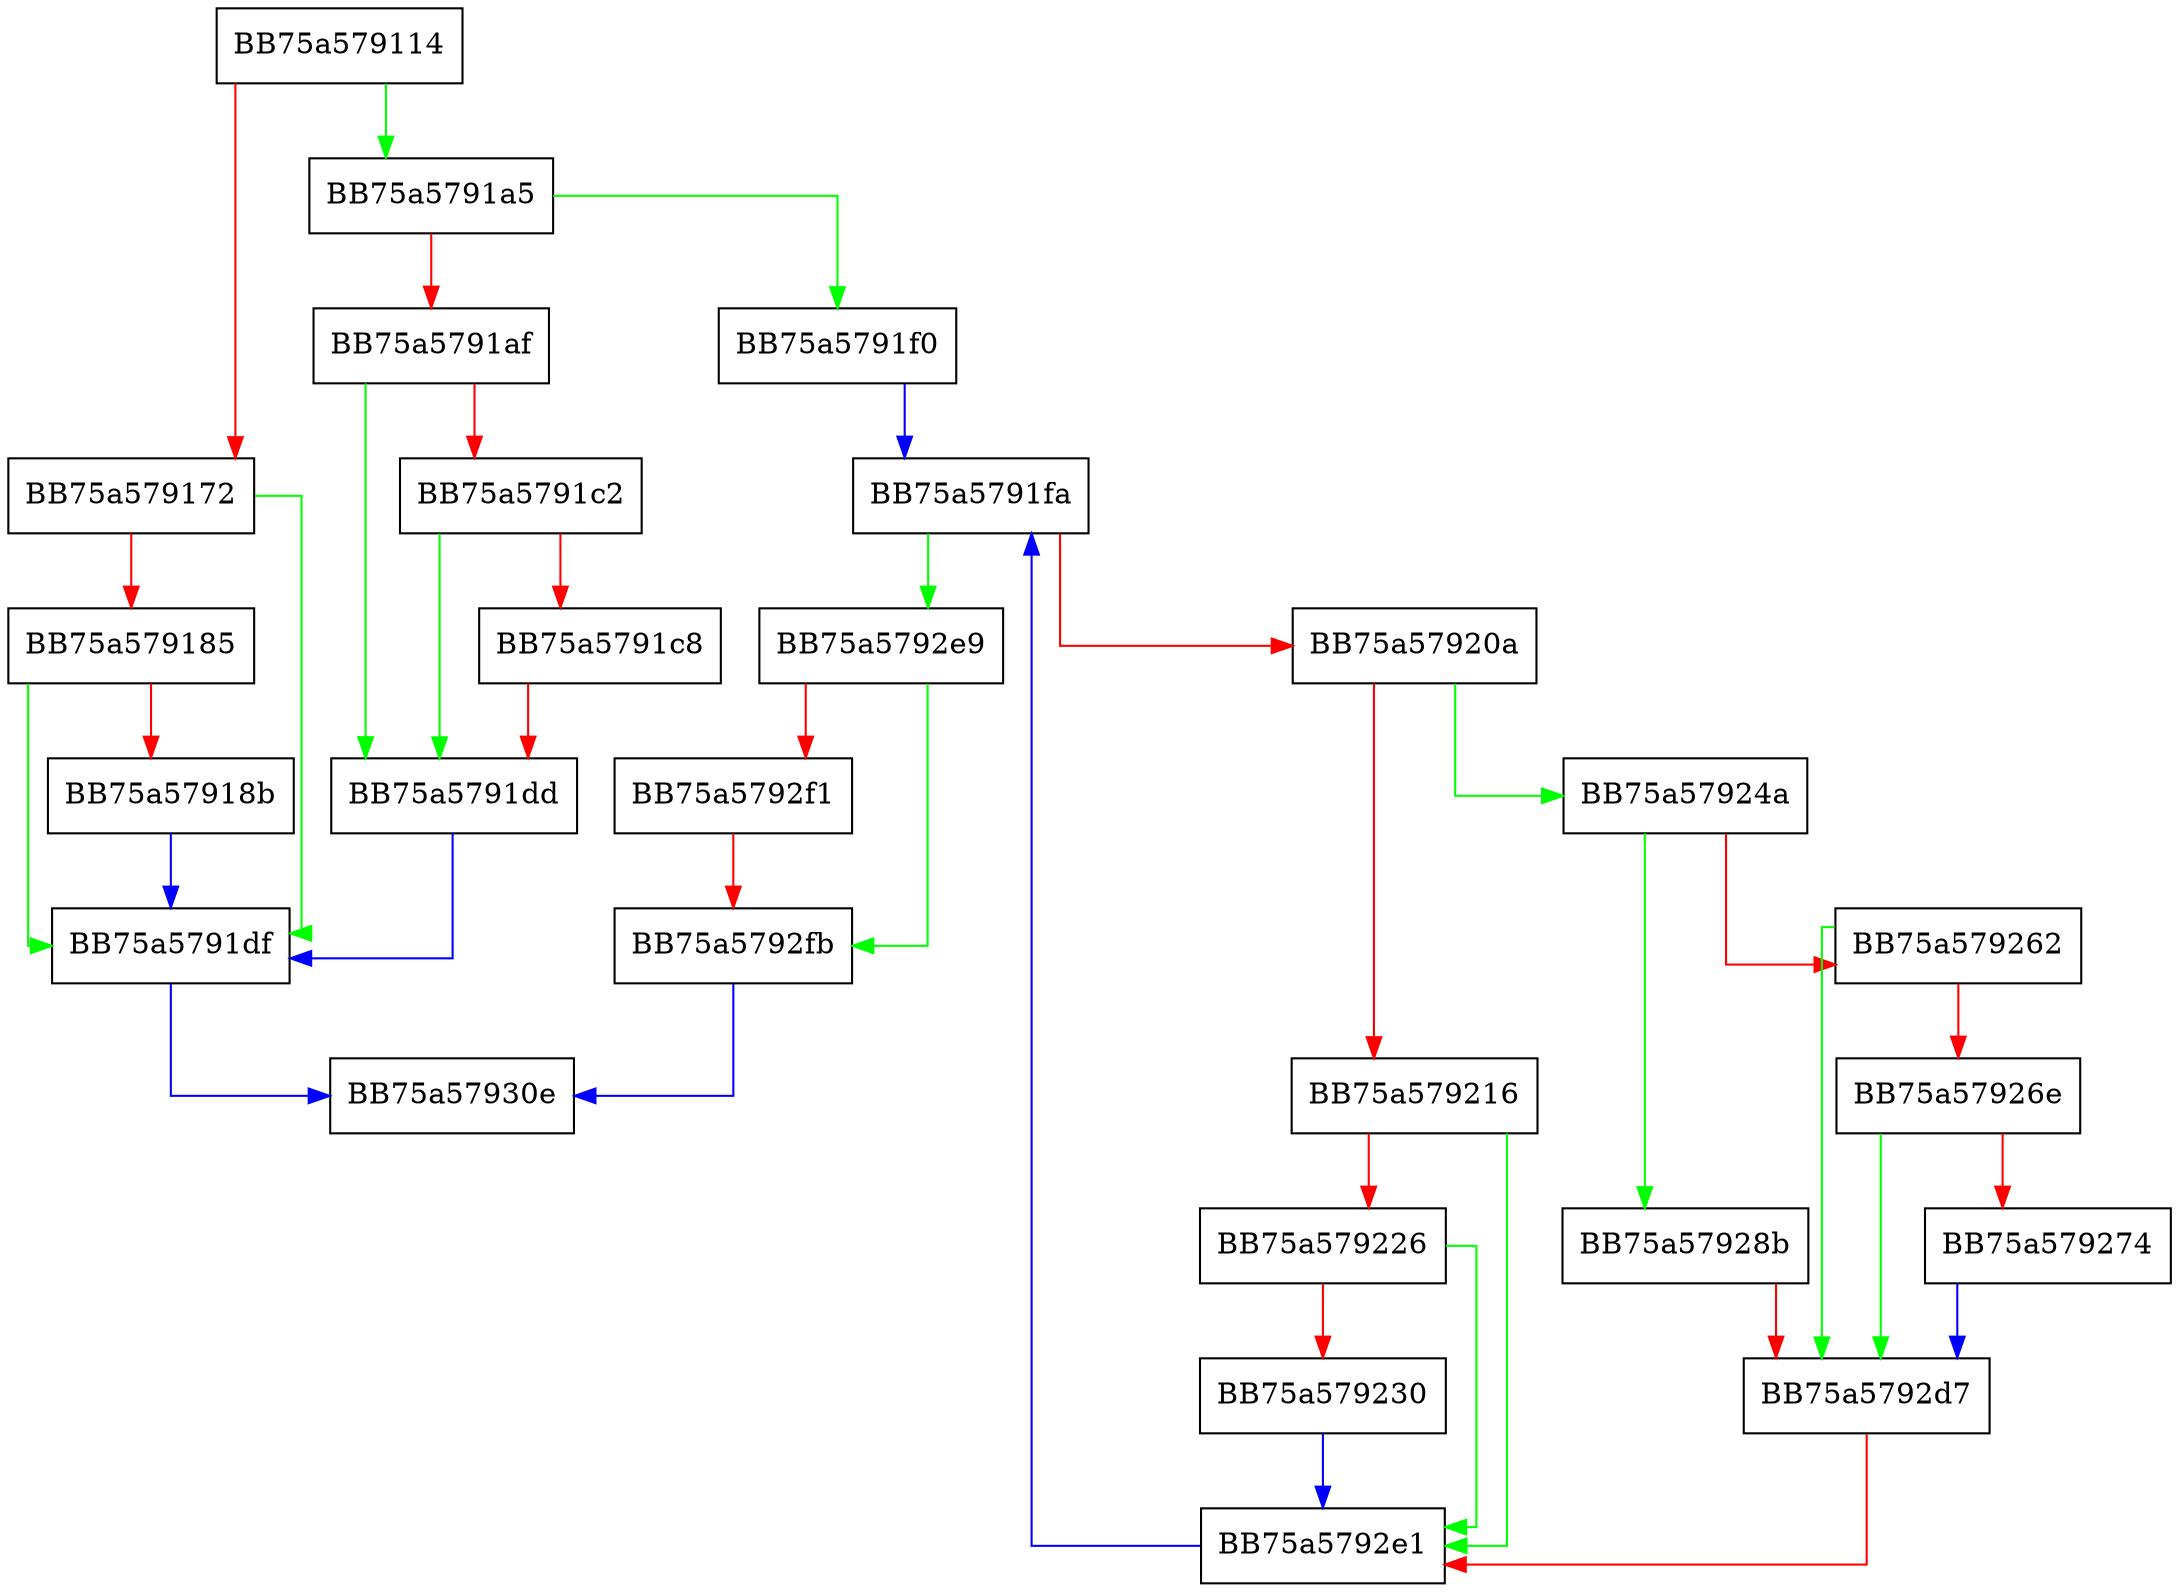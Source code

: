 digraph GetMacAddresses {
  node [shape="box"];
  graph [splines=ortho];
  BB75a579114 -> BB75a5791a5 [color="green"];
  BB75a579114 -> BB75a579172 [color="red"];
  BB75a579172 -> BB75a5791df [color="green"];
  BB75a579172 -> BB75a579185 [color="red"];
  BB75a579185 -> BB75a5791df [color="green"];
  BB75a579185 -> BB75a57918b [color="red"];
  BB75a57918b -> BB75a5791df [color="blue"];
  BB75a5791a5 -> BB75a5791f0 [color="green"];
  BB75a5791a5 -> BB75a5791af [color="red"];
  BB75a5791af -> BB75a5791dd [color="green"];
  BB75a5791af -> BB75a5791c2 [color="red"];
  BB75a5791c2 -> BB75a5791dd [color="green"];
  BB75a5791c2 -> BB75a5791c8 [color="red"];
  BB75a5791c8 -> BB75a5791dd [color="red"];
  BB75a5791dd -> BB75a5791df [color="blue"];
  BB75a5791df -> BB75a57930e [color="blue"];
  BB75a5791f0 -> BB75a5791fa [color="blue"];
  BB75a5791fa -> BB75a5792e9 [color="green"];
  BB75a5791fa -> BB75a57920a [color="red"];
  BB75a57920a -> BB75a57924a [color="green"];
  BB75a57920a -> BB75a579216 [color="red"];
  BB75a579216 -> BB75a5792e1 [color="green"];
  BB75a579216 -> BB75a579226 [color="red"];
  BB75a579226 -> BB75a5792e1 [color="green"];
  BB75a579226 -> BB75a579230 [color="red"];
  BB75a579230 -> BB75a5792e1 [color="blue"];
  BB75a57924a -> BB75a57928b [color="green"];
  BB75a57924a -> BB75a579262 [color="red"];
  BB75a579262 -> BB75a5792d7 [color="green"];
  BB75a579262 -> BB75a57926e [color="red"];
  BB75a57926e -> BB75a5792d7 [color="green"];
  BB75a57926e -> BB75a579274 [color="red"];
  BB75a579274 -> BB75a5792d7 [color="blue"];
  BB75a57928b -> BB75a5792d7 [color="red"];
  BB75a5792d7 -> BB75a5792e1 [color="red"];
  BB75a5792e1 -> BB75a5791fa [color="blue"];
  BB75a5792e9 -> BB75a5792fb [color="green"];
  BB75a5792e9 -> BB75a5792f1 [color="red"];
  BB75a5792f1 -> BB75a5792fb [color="red"];
  BB75a5792fb -> BB75a57930e [color="blue"];
}